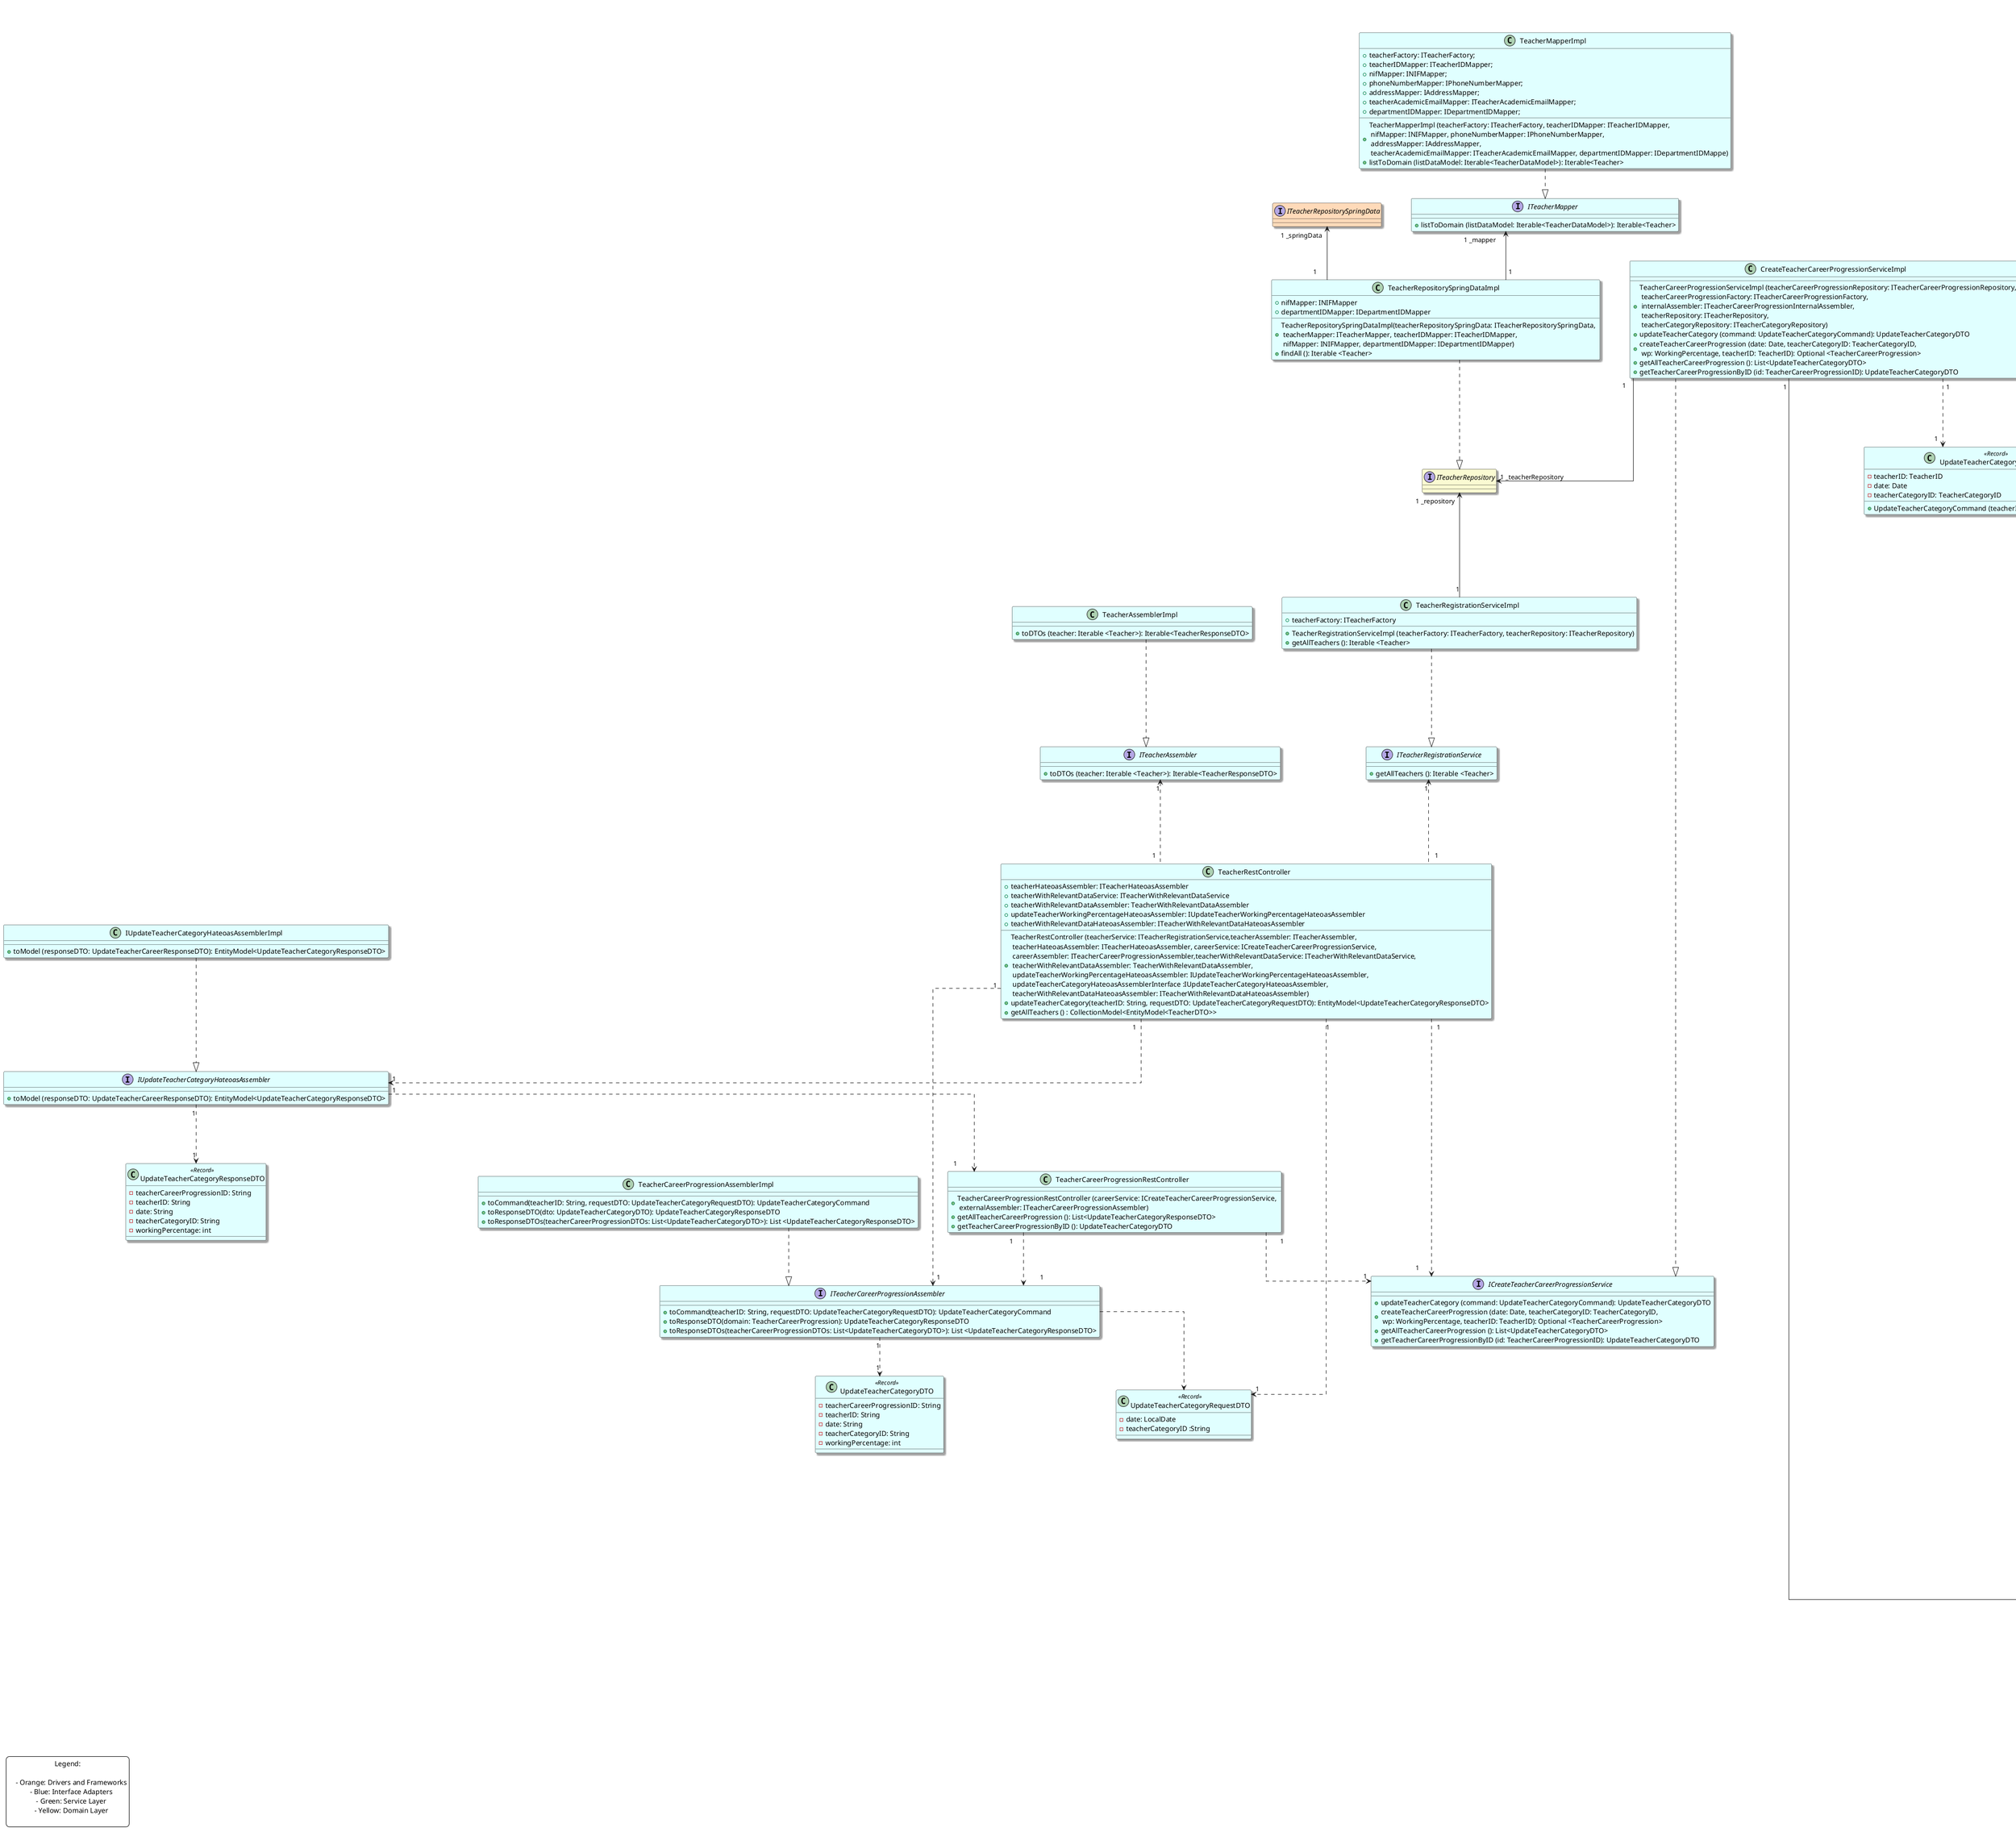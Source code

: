 @startuml

title US14: As an HRC, I want to update the teacher's category in the system \n (Scenario View - Level 4 - Backend)

skinparam backgroundColor white
skinparam ranksep 60
skinparam nodesep 60
skinparam linetype ortho
skinparam defaultTextAlignment center
skinparam shadowing true

legend left
Legend:

    - Orange: Drivers and Frameworks
    - Blue: Interface Adapters
    - Green: Service Layer
    - Yellow: Domain Layer

end legend

'================================ REST Controller ==============================

class TeacherRestController #E0FFFF{
    + teacherHateoasAssembler: ITeacherHateoasAssembler
    + teacherWithRelevantDataService: ITeacherWithRelevantDataService
    + teacherWithRelevantDataAssembler: TeacherWithRelevantDataAssembler
    + updateTeacherWorkingPercentageHateoasAssembler: IUpdateTeacherWorkingPercentageHateoasAssembler
    + teacherWithRelevantDataHateoasAssembler: ITeacherWithRelevantDataHateoasAssembler
    + TeacherRestController (teacherService: ITeacherRegistrationService,teacherAssembler: ITeacherAssembler, \n teacherHateoasAssembler: ITeacherHateoasAssembler, careerService: ICreateTeacherCareerProgressionService, \n careerAssembler: ITeacherCareerProgressionAssembler,teacherWithRelevantDataService: ITeacherWithRelevantDataService, \n teacherWithRelevantDataAssembler: TeacherWithRelevantDataAssembler, \n updateTeacherWorkingPercentageHateoasAssembler: IUpdateTeacherWorkingPercentageHateoasAssembler, \n updateTeacherCategoryHateoasAssemblerInterface :IUpdateTeacherCategoryHateoasAssembler, \n teacherWithRelevantDataHateoasAssembler: ITeacherWithRelevantDataHateoasAssembler)
    + updateTeacherCategory(teacherID: String, requestDTO: UpdateTeacherCategoryRequestDTO): EntityModel<UpdateTeacherCategoryResponseDTO>
    + getAllTeachers () : CollectionModel<EntityModel<TeacherDTO>>
}

class TeacherCareerProgressionRestController #E0FFFF{
    + TeacherCareerProgressionRestController (careerService: ICreateTeacherCareerProgressionService, \n externalAssembler: ITeacherCareerProgressionAssembler)
    + getAllTeacherCareerProgression (): List<UpdateTeacherCategoryResponseDTO>
    + getTeacherCareerProgressionByID (): UpdateTeacherCategoryDTO
}

class TeacherCategoryRestController #E0FFFF{
    + hateoasAssembler: ITeacherCategoryHateoasAssembler
    + TeacherCategoryRestController (service : ITeacherCategoryService, externalAssembler: ITeacherCategoryExternalAssembler, \n hateoasAssembler: ITeacherCategoryHateoasAssembler)
    + getAllTeacherCategories (): Iterable<TeacherCategoryResponseDTO>
}

'================================= Service ======================================

interface ICreateTeacherCareerProgressionService #E0FFFF{
    + updateTeacherCategory (command: UpdateTeacherCategoryCommand): UpdateTeacherCategoryDTO
    + createTeacherCareerProgression (date: Date, teacherCategoryID: TeacherCategoryID,\n wp: WorkingPercentage, teacherID: TeacherID): Optional <TeacherCareerProgression>
    + getAllTeacherCareerProgression (): List<UpdateTeacherCategoryDTO>
    + getTeacherCareerProgressionByID (id: TeacherCareerProgressionID): UpdateTeacherCategoryDTO
}

class CreateTeacherCareerProgressionServiceImpl #E0FFFF{
    + TeacherCareerProgressionServiceImpl (teacherCareerProgressionRepository: ITeacherCareerProgressionRepository, \n teacherCareerProgressionFactory: ITeacherCareerProgressionFactory, \n internalAssembler: ITeacherCareerProgressionInternalAssembler, \n teacherRepository: ITeacherRepository, \n teacherCategoryRepository: ITeacherCategoryRepository)
    + updateTeacherCategory (command: UpdateTeacherCategoryCommand): UpdateTeacherCategoryDTO
    + createTeacherCareerProgression (date: Date, teacherCategoryID: TeacherCategoryID,\n wp: WorkingPercentage, teacherID: TeacherID): Optional <TeacherCareerProgression>
    + getAllTeacherCareerProgression (): List<UpdateTeacherCategoryDTO>
    + getTeacherCareerProgressionByID (id: TeacherCareerProgressionID): UpdateTeacherCategoryDTO
}

interface ITeacherCategoryService #E0FFFF{
    + getAllTeacherCategories (): Iterable<TeacherCategoryResponseDTO>
}

class TeacherCategoryServiceImpl #E0FFFF{
    - teacherCategoryFactory: ITeacherCategoryFactory
    - internalAssembler: ITeacherCategoryInternalAssembler
    + TeacherCategoryServiceImpl (teacherCategoryRepository: ITeacherCategoryRepository, teacherCategoryFactory: ITeacherCategoryFactory, \n internalAssembler: ITeacherCategoryInternalAssembler)
    + getAllTeacherCategories (): Iterable<TeacherCategoryResponseDTO>
}

interface ITeacherRegistrationService #E0FFFF{
    + getAllTeachers (): Iterable <Teacher>
}

class TeacherRegistrationServiceImpl #E0FFFF{
    + teacherFactory: ITeacherFactory
    + TeacherRegistrationServiceImpl (teacherFactory: ITeacherFactory, teacherRepository: ITeacherRepository)
    + getAllTeachers (): Iterable <Teacher>
}

'====================================== DTO ===================================

class UpdateTeacherCategoryRequestDTO <<Record>> #E0FFFF {
    -date: LocalDate
    -teacherCategoryID :String
}

class UpdateTeacherCategoryResponseDTO <<Record>> #E0FFFF{
  - teacherCareerProgressionID: String
  - teacherID: String
  - date: String
  - teacherCategoryID: String
  - workingPercentage: int
}

class UpdateTeacherCategoryDTO <<Record>> #E0FFFF{
  - teacherCareerProgressionID: String
  - teacherID: String
  - date: String
  - teacherCategoryID: String
  - workingPercentage: int
}

class UpdateTeacherCategoryCommand <<Record>> #E0FFFF{
  - teacherID: TeacherID
  - date: Date
  - teacherCategoryID: TeacherCategoryID
  + UpdateTeacherCategoryCommand (teacherID, date, teacherCategoryID):
}

'====================================== Assemblers ========================================

interface ITeacherCareerProgressionAssembler #E0FFFF{
  + toCommand(teacherID: String, requestDTO: UpdateTeacherCategoryRequestDTO): UpdateTeacherCategoryCommand
  + toResponseDTO(domain: TeacherCareerProgression): UpdateTeacherCategoryResponseDTO
  + toResponseDTOs(teacherCareerProgressionDTOs: List<UpdateTeacherCategoryDTO>): List <UpdateTeacherCategoryResponseDTO>
}

class TeacherCareerProgressionAssemblerImpl #E0FFFF{
  + toCommand(teacherID: String, requestDTO: UpdateTeacherCategoryRequestDTO): UpdateTeacherCategoryCommand
  + toResponseDTO(dto: UpdateTeacherCategoryDTO): UpdateTeacherCategoryResponseDTO
  + toResponseDTOs(teacherCareerProgressionDTOs: List<UpdateTeacherCategoryDTO>): List <UpdateTeacherCategoryResponseDTO>
}

interface IUpdateTeacherCategoryHateoasAssembler #E0FFFF{
  + toModel (responseDTO: UpdateTeacherCareerResponseDTO): EntityModel<UpdateTeacherCategoryResponseDTO>
}

class IUpdateTeacherCategoryHateoasAssemblerImpl #E0FFFF{
  + toModel (responseDTO: UpdateTeacherCareerResponseDTO): EntityModel<UpdateTeacherCategoryResponseDTO>
}

interface ITeacherCareerProgressionInternalAssembler #E0FFFF{
  + toDTO(domain: TeacherCareerProgression): UpdateTeacherCategoryDTO
  + toDTOList (teacherCareerProgressions: Iterable<TeacherCareerProgression>): List<UpdateTeacherCategoryDTO>
}

class TeacherCareerProgressionInternalAssemblerImpl #E0FFFF{
  + toDTO(domain: TeacherCareerProgression): UpdateTeacherCategoryDTO
  + toDTOList (teacherCareerProgressions: Iterable<TeacherCareerProgression>): List<UpdateTeacherCategoryDTO>
}

interface ITeacherCategoryExternalAssembler #E0FFFF  {
    + toDTOs (teacherCategories: Iterable <TeacherCategory>): Iterable<TeacherCategoryResponseDTO>
}

class TeacherCategoryExternalAssemblerImpl #E0FFFF {
    + toDTOs (teacherCategories: Iterable <TeacherCategory>): Iterable<TeacherCategoryResponseDTO>
}

interface ITeacherAssembler #E0FFFF  {
    + toDTOs (teacher: Iterable <Teacher>): Iterable<TeacherResponseDTO>
}

class TeacherAssemblerImpl #E0FFFF {
    + toDTOs (teacher: Iterable <Teacher>): Iterable<TeacherResponseDTO>
}

'============================================= Repository =============================================

interface ITeacherRepository #FAFAD2{

}

class TeacherRepositorySpringDataImpl #E0FFFF{
    + nifMapper: INIFMapper
    + departmentIDMapper: IDepartmentIDMapper
    + TeacherRepositorySpringDataImpl(teacherRepositorySpringData: ITeacherRepositorySpringData, \n teacherMapper: ITeacherMapper, teacherIDMapper: ITeacherIDMapper, \n nifMapper: INIFMapper, departmentIDMapper: IDepartmentIDMapper)
    + findAll (): Iterable <Teacher>
}

interface ITeacherRepositorySpringData #FFDAB9{

}

interface ITeacherCategoryRepository #FAFAD2{

}

class TeacherCategoryRepositorySpringDataImpl #E0FFFF {
    + TeacherCategoryRepositorySpringDataImpl (tcRepositorySpringData: ITeacherCategoryRepositorySpringData, \n mapper: ITeacherCategoryMapper, idMapper: TeacherCategoryIDMapperImpl)
    + findAll (): Iterable<TeacherCategory>
    + containsOfIdentity (teacherCategoryID: TeacherCategoryID): boolean
}

interface ITeacherCategoryRepositorySpringData #FFDAB9 {

}

interface ITeacherCareerProgressionRepository #FAFAD2{
    + findLastTCPFromTeacherID(teacherID: TeacherID): Optional<TeacherCareerProgression>
}

class TeacherCareerProgressionRepositorySpringDataImpl #E0FFFF{
    + TeacherCareerProgressionRepository (teacherCareerProgressionMapper : TeacherCareerProgressionMapper,\n tcpRepositorySpringData: ITeacherCareerProgressionRepositorySpringData, idMapper: ITeacherCareerProgressionIDMapper)
    + findLastTCPFromTeacherID(teacherID: TeacherID): Optional<TeacherCareerProgression>
    + save(tcp: TeacherCareerProgression): TeacherCareerProgression
    + findAll (): Iterable<TeacherCareerProgression>
    + ofIdentity (id: TeacherCareerProgressionID):  Optional <TeacherCareerProgression>
}

interface ITeacherCareerProgressionRepositorySpringData #FFDAB9{
    + findTopByTeacherIdOrderByDateDesc (teacherID: String): Optional<TeacherCareerProgressionDataModel>
}

'================================================ Aggregate ==============================================

package "TeacherCareerProgression Aggregate" {
    entity TeacherCareerProgression <<Root>> <<Entity>> #FAFAD2 {
        + TeacherCareerProgression(id: TeacherCareerProgressionID, dateVO: DateVO, \n teacherCategoryID: TeacherCategoryID, workingPercentageVO: WorkingPercentageVO, teacherID: TeacherID)
        + isLastDateEqualOrBeforeNewDate(dateVO: DateVO)
        + getID (): TeacherCareerProgressionID
        + getTeacherCategoryID(): TeacherCategoryID
        + getTeacherID(): TeacherID
        + getWorkingPercentage(): WorkingPercentage
        + getDate(): Date
        + isDateAfter(): boolean
        + equals (o: Object): boolean
        + sameAs (o: Object): boolean
    }
}

package "TeacherCategory Aggregate" {
    entity TeacherCategory <<Root>> <<Entity>> #FAFAD2 {
        + TeacherCategory(id: TeacherCategoryID, name: Name)
        + getName(): Name
        + identity(): TeacherCategoryID
        + sameAs(Object obj): boolean
        + equals(Object obj): boolean
        + hashCode(): int
    }
}

'========================================= VALUE OBJECTS =================================================

class TeacherID <<Value Object>> #FAFAD2 {
    + TeacherID (acronym: TeacherAcronym)
    + getTeacherAcronym (): TeacherAcronym
}

class TeacherAcronym <<Value Object>> #FAFAD2 {
    - String: TeacherAcronym
    + TeacherAcronym (acronym: String)
    + getAcronym (): String
}

class TeacherCareerProgressionID <<Value Object>> #FAFAD2 {
     - id: UUID
     + TeacherCareerProgressionID ()
     + getIdValue (): UUID
}

class Date <<Value Object>> #FAFAD2 {
      - date: LocalDate
      + Date (date: String)
      + getLocalDate (): LocalDate
    }

class WorkingPercentage <<Value Object>> #FAFAD2 {
      - workingPercentage: int
      + WorkingPercentage (workingPercentage: int)
      + getValue (): int
}

class TeacherCategoryID <<Value Object>> #FAFAD2 {
       -id: UUID
       + TeacherCategoryID ()
       + getValue (): UUID
}

'========================================= Factory ===========================================

interface ITeacherCareerProgressionFactory #FAFAD2{
    +createTeacherCareerProgression(dateVO: Date, workingPercentage: WorkingPercentage,\n teacherCategoryIDVO: TeacherCategoryID, teacherIDVO: TeacherID): TeacherCareerProgression
    +createTeacherCareerProgressionFromDataModel(teacherCareerProgressionIDVO: TeacherCareerProgressionID \n ,dateVO: Date, workingPercentageVO: WorkingPercentage,\n teacherCategoryIDVO: TeacherCategoryID, teacherIDVO: TeacherID): TeacherCareerProgressionID
}

class TeacherCareerProgressionFactoryImpl #FAFAD2{
    +createTeacherCareerProgression(dateVO: Date, workingPercentageVO: WorkingPercentage,\n teacherCategoryID: TeacherCategoryID, teacherIDVO: TeacherID): TeacherCareerProgression
    +createTeacherCareerProgressionFromDataModel(teacherCareerProgressionIDVO: TeacherCareerProgressionID \n ,dateVO: Date, workingPercentageVO: WorkingPercentage,\n teacherCategoryIDVO: TeacherCategoryID, teacherIDVO: TeacherID): TeacherCareerProgression
}

interface ITeacherCategoryFactory  	#FAFAD2{
  + createTeacherCategory(name: Name): TeacherCategory
}

class TeacherCategoryFactoryImpl #FAFAD2{
  + createTeacherCategory(name: Name): TeacherCategory
}

'========================================== Mappers ==========================================

interface ITeacherCareerProgressionMapper #E0FFFF{
    + toDomain(teacherCareerProgressionDataModel :TeacherCareerProgressionDataModel): TeacherCareerProgression
    + toDataModel(teacherCareerProgression :TeacherCareerProgression): TeacherCareerProgressionDataModel
}

class TeacherCareerProgressionMapperImpl #E0FFFF{
    + TeacherCareerProgressionMapperImpl (tcpFactory: ITeacherCareerProgressionFactory,\n tcpIDMapper: ITeacherCareerProgressionIDMapper)
    + toDomain(teacherCareerProgressionDataModel :TeacherCareerProgressionDataModel): TeacherCareerProgression
    + toDataModel(teacherCareerProgression :TeacherCareerProgression): TeacherCareerProgressionDataModel
}

interface ITeacherCareerProgressionIDMapper #E0FFFF {
    +toDomain(teacherCareerProgressionIDDataModel :TeacherCareerProgressionIDDataModel): TeacherCareerProgressionID
    +toDataModel(teacherCareerProgressionID :TeacherCareerProgressionID): TeacherCareerProgressionIDDataModel
}

class TeacherCareerProgressionIDMapperImpl #E0FFFF{
    +toDomain(teacherCareerProgressionIDDataModel :TeacherCareerProgressionIDDataModel): TeacherCareerProgressionID
    +toDataModel(teacherCareerProgressionID :TeacherCareerProgressionID): TeacherCareerProgressionIDDataModel
}

interface ITeacherCategoryMapper #E0FFFF{
   + toDomainModel (dataModel: TeacherCategoryDataModel): TeacherCategory
}

class TeacherCategoryMapperImpl #E0FFFF{
   + TeacherCategoryMapperImpl (idMapper: ITeacherCategoryIDMapper)
   + toDomainModel (dataModel: TeacherCategoryDataModel): TeacherCategory
}

interface ITeacherCategoryIDMapper #E0FFFF{
   + toDomain (idDataModel: TeacherCategoryIDDataModel): TeacherCategoryID
}

class TeacherCategoryIDMapperImpl #E0FFFF{
   + toDomain (idDataModel: TeacherCategoryIDDataModel): TeacherCategoryID
}

interface ITeacherMapper #E0FFFF{
   + listToDomain (listDataModel: Iterable<TeacherDataModel>): Iterable<Teacher>
}

class TeacherMapperImpl #E0FFFF{
   + teacherFactory: ITeacherFactory;
   + teacherIDMapper: ITeacherIDMapper;
   + nifMapper: INIFMapper;
   + phoneNumberMapper: IPhoneNumberMapper;
   + addressMapper: IAddressMapper;
   + teacherAcademicEmailMapper: ITeacherAcademicEmailMapper;
   + departmentIDMapper: IDepartmentIDMapper;
   + TeacherMapperImpl (teacherFactory: ITeacherFactory, teacherIDMapper: ITeacherIDMapper,\n nifMapper: INIFMapper, phoneNumberMapper: IPhoneNumberMapper,\n addressMapper: IAddressMapper, \n teacherAcademicEmailMapper: ITeacherAcademicEmailMapper, departmentIDMapper: IDepartmentIDMappe)
   + listToDomain (listDataModel: Iterable<TeacherDataModel>): Iterable<Teacher>
}

'=========================================== DataModels ============================================

class TeacherCareerProgressionIDDataModel #E0FFFF{
    - id: UUID
    + TeacherCareerProgressionIDDataModel()
    + TeacherCareerProgressionIDDataModel(id: UUID)
    + getIdValue(): UUID
    + equals (o: Object): boolean
    + hashcode (): int
}

class TeacherCareerProgressionDataModel #E0FFFF{
    -date : LocalDate
    -teacherCategoryID : UUID
    -workingPercentage : int
    -teacherAcronym : String
    + TeacherCareerProgressionDataModel()
    + TeacherCareerProgressionDataModel(id: TeacherCareerProgressionIDDataModel, teacherCategoryId: UUID, workingPercentage: int, date: LocalDate, teacherId: String)
    + getID (): TeacherCareerProgressionIDDataModel
    + getTeacherCategoryId (): UUID
    + getWorkingPercentage (): int
    + getDate (): LocalDate
    + getTeacherId: String
    + equals (o: Object): boolean
    + hashcode (): int
}

class TeacherCategoryDataModel #E0FFFF{
   - name: String
   + TeacherCategoryDataModel()
   + TeacherCategoryDataModel(id: TeacherCategoryIDDataModel, name: String)
   + getId(): TeacherCategoryIDDataModel
   + getName(): Name
   + equals(Object obj): boolean
   + hashCode(): int
}

class TeacherCategoryIDDataModel #E0FFFF {
   - value: UUID
   + TeacherCategoryIDDataModel()
   + TeacherCategoryIDDataModel(value: UUID)
   + getValue(): UUID
   + equals(Object obj): boolean
   + hashCode(): int
}


'============================ Relationships and Navigability =================================

TeacherRestController "1" ..> "1" IUpdateTeacherCategoryHateoasAssembler
TeacherRestController "1" ..> "1" ITeacherCareerProgressionAssembler
TeacherRestController "1" ..> "1" ICreateTeacherCareerProgressionService
TeacherRestController "1" ..> "1" UpdateTeacherCategoryRequestDTO

TeacherCareerProgressionRestController "1" ..> "1" ICreateTeacherCareerProgressionService
TeacherCareerProgressionRestController "1" ..> "1" ITeacherCareerProgressionAssembler

IUpdateTeacherCategoryHateoasAssemblerImpl ..|> IUpdateTeacherCategoryHateoasAssembler
IUpdateTeacherCategoryHateoasAssembler "1" ..> "1" UpdateTeacherCategoryResponseDTO
IUpdateTeacherCategoryHateoasAssembler "1" ..> "1" TeacherCareerProgressionRestController

TeacherCareerProgressionAssemblerImpl ..|> ITeacherCareerProgressionAssembler
ITeacherCareerProgressionAssembler "1"..> "1" UpdateTeacherCategoryDTO
ITeacherCareerProgressionAssembler ..> UpdateTeacherCategoryRequestDTO

TeacherCareerProgressionInternalAssemblerImpl ..|> ITeacherCareerProgressionInternalAssembler
ITeacherCareerProgressionInternalAssembler "1"..> "1" TeacherCareerProgression

CreateTeacherCareerProgressionServiceImpl ..|> ICreateTeacherCareerProgressionService
CreateTeacherCareerProgressionServiceImpl "1" --> "1 _factory"  ITeacherCareerProgressionFactory
CreateTeacherCareerProgressionServiceImpl "1" --> "1 _teacherRepository"  ITeacherRepository
CreateTeacherCareerProgressionServiceImpl "1" --> "1 _tcRepository"  ITeacherCategoryRepository
CreateTeacherCareerProgressionServiceImpl "1" --> "1 _repository" ITeacherCareerProgressionRepository
CreateTeacherCareerProgressionServiceImpl "1" --> "1 _internalAssembler" ITeacherCareerProgressionInternalAssembler
CreateTeacherCareerProgressionServiceImpl "1" ..> "1" UpdateTeacherCategoryCommand

TeacherCareerProgressionFactoryImpl ..|> ITeacherCareerProgressionFactory
ITeacherCareerProgressionFactory "1"..> "1" Date
ITeacherCareerProgressionFactory "1"..> "1" TeacherCategoryID
ITeacherCareerProgressionFactory "1" ..> "1" TeacherID
ITeacherCareerProgressionFactory "1" ..> "1" WorkingPercentage
ITeacherCareerProgressionFactory "1" ..> "1" TeacherCareerProgressionID

TeacherCareerProgression "1" -u-> "1 _date" Date
TeacherCareerProgression "1" --> "1 _tcID" TeacherCategoryID
TeacherCareerProgression "1" --> "1 _teacherID" TeacherID
TeacherCareerProgression "1" --> "1 _wp" WorkingPercentage
TeacherCareerProgression "1" --> "1 _id" TeacherCareerProgressionID
TeacherID "1" --> "_acronym" TeacherAcronym

TeacherCareerProgressionRepositorySpringDataImpl ..|> ITeacherCareerProgressionRepository
TeacherCareerProgressionRepositorySpringDataImpl  "1" --> "1 _springData" ITeacherCareerProgressionRepositorySpringData
TeacherCareerProgressionRepositorySpringDataImpl  "1" --> "1 _mapper" ITeacherCareerProgressionMapper
TeacherCareerProgressionRepositorySpringDataImpl  "1" --> "1 _idMapper" ITeacherCareerProgressionIDMapper

TeacherCareerProgressionIDMapperImpl ..|> ITeacherCareerProgressionIDMapper
ITeacherCareerProgressionIDMapper "1" ..> "1" TeacherCareerProgressionIDDataModel
ITeacherCareerProgressionIDMapper "1" ..> "1" TeacherCareerProgressionID

TeacherCareerProgressionMapperImpl ..|> ITeacherCareerProgressionMapper
TeacherCareerProgressionMapperImpl "1" --> "1 _idMapper" ITeacherCareerProgressionIDMapper
TeacherCareerProgressionMapperImpl "1"--> "1 _factory" ITeacherCareerProgressionFactory
TeacherCareerProgressionMapperImpl "1" ..> "1" TeacherCareerProgression
TeacherCareerProgressionMapperImpl "1" ..> "1" TeacherCareerProgressionDataModel

TeacherCareerProgressionDataModel "1"--> "1 _idDataModel" TeacherCareerProgressionIDDataModel

' getAllTeacherCategory() method

TeacherCategoryRestController "1" ..> "1" ITeacherCategoryService
TeacherCategoryRestController "1"..> "_assembler 1" ITeacherCategoryExternalAssembler

TeacherCategoryExternalAssemblerImpl ..|> ITeacherCategoryExternalAssembler
ITeacherCategoryExternalAssembler "1"..> "1" TeacherCategory

TeacherCategoryServiceImpl ..|> ITeacherCategoryService
TeacherCategoryServiceImpl "1" --> "_repository 1        " ITeacherCategoryRepository
TeacherCategoryRepositorySpringDataImpl ..|> ITeacherCategoryRepository
TeacherCategoryRepositorySpringDataImpl "1"-u-> "1 _springData" ITeacherCategoryRepositorySpringData
TeacherCategoryRepositorySpringDataImpl "1"-u-> "_mapper 1        " ITeacherCategoryMapper
ITeacherCategoryRepositorySpringData "1" ..> "1" TeacherCategoryDataModel

TeacherCategoryMapperImpl ..|> ITeacherCategoryMapper
TeacherCategoryMapperImpl "1   ".u.> "1   " TeacherCategoryDataModel
TeacherCategoryMapperImpl "1" -u-> "1 _factory" ITeacherCategoryFactory
TeacherCategoryFactoryImpl ..|> ITeacherCategoryFactory
TeacherCategoryMapperImpl "1" -u-> "1 _idMapper" ITeacherCategoryIDMapper
TeacherCategoryDataModel "1" -u-> "_idDataModel 1 "TeacherCategoryIDDataModel
TeacherCategoryIDMapperImpl ..|> ITeacherCategoryIDMapper
TeacherCategoryIDMapperImpl "1" .u.> "1" TeacherCategoryID

' getAllTeachers () method

TeacherRestController "1" .u.> "1" ITeacherRegistrationService
TeacherRestController "1" .u.> "1" ITeacherAssembler
TeacherAssemblerImpl ..|> ITeacherAssembler
TeacherRegistrationServiceImpl ..|> ITeacherRegistrationService
TeacherRegistrationServiceImpl "1" -u-> "1 _repository" ITeacherRepository
TeacherRepositorySpringDataImpl ..|> ITeacherRepository
TeacherRepositorySpringDataImpl "1" -u-> "1 _mapper" ITeacherMapper
TeacherMapperImpl ..|> ITeacherMapper
TeacherRepositorySpringDataImpl "1" -u-> "1 _springData" ITeacherRepositorySpringData


@enduml